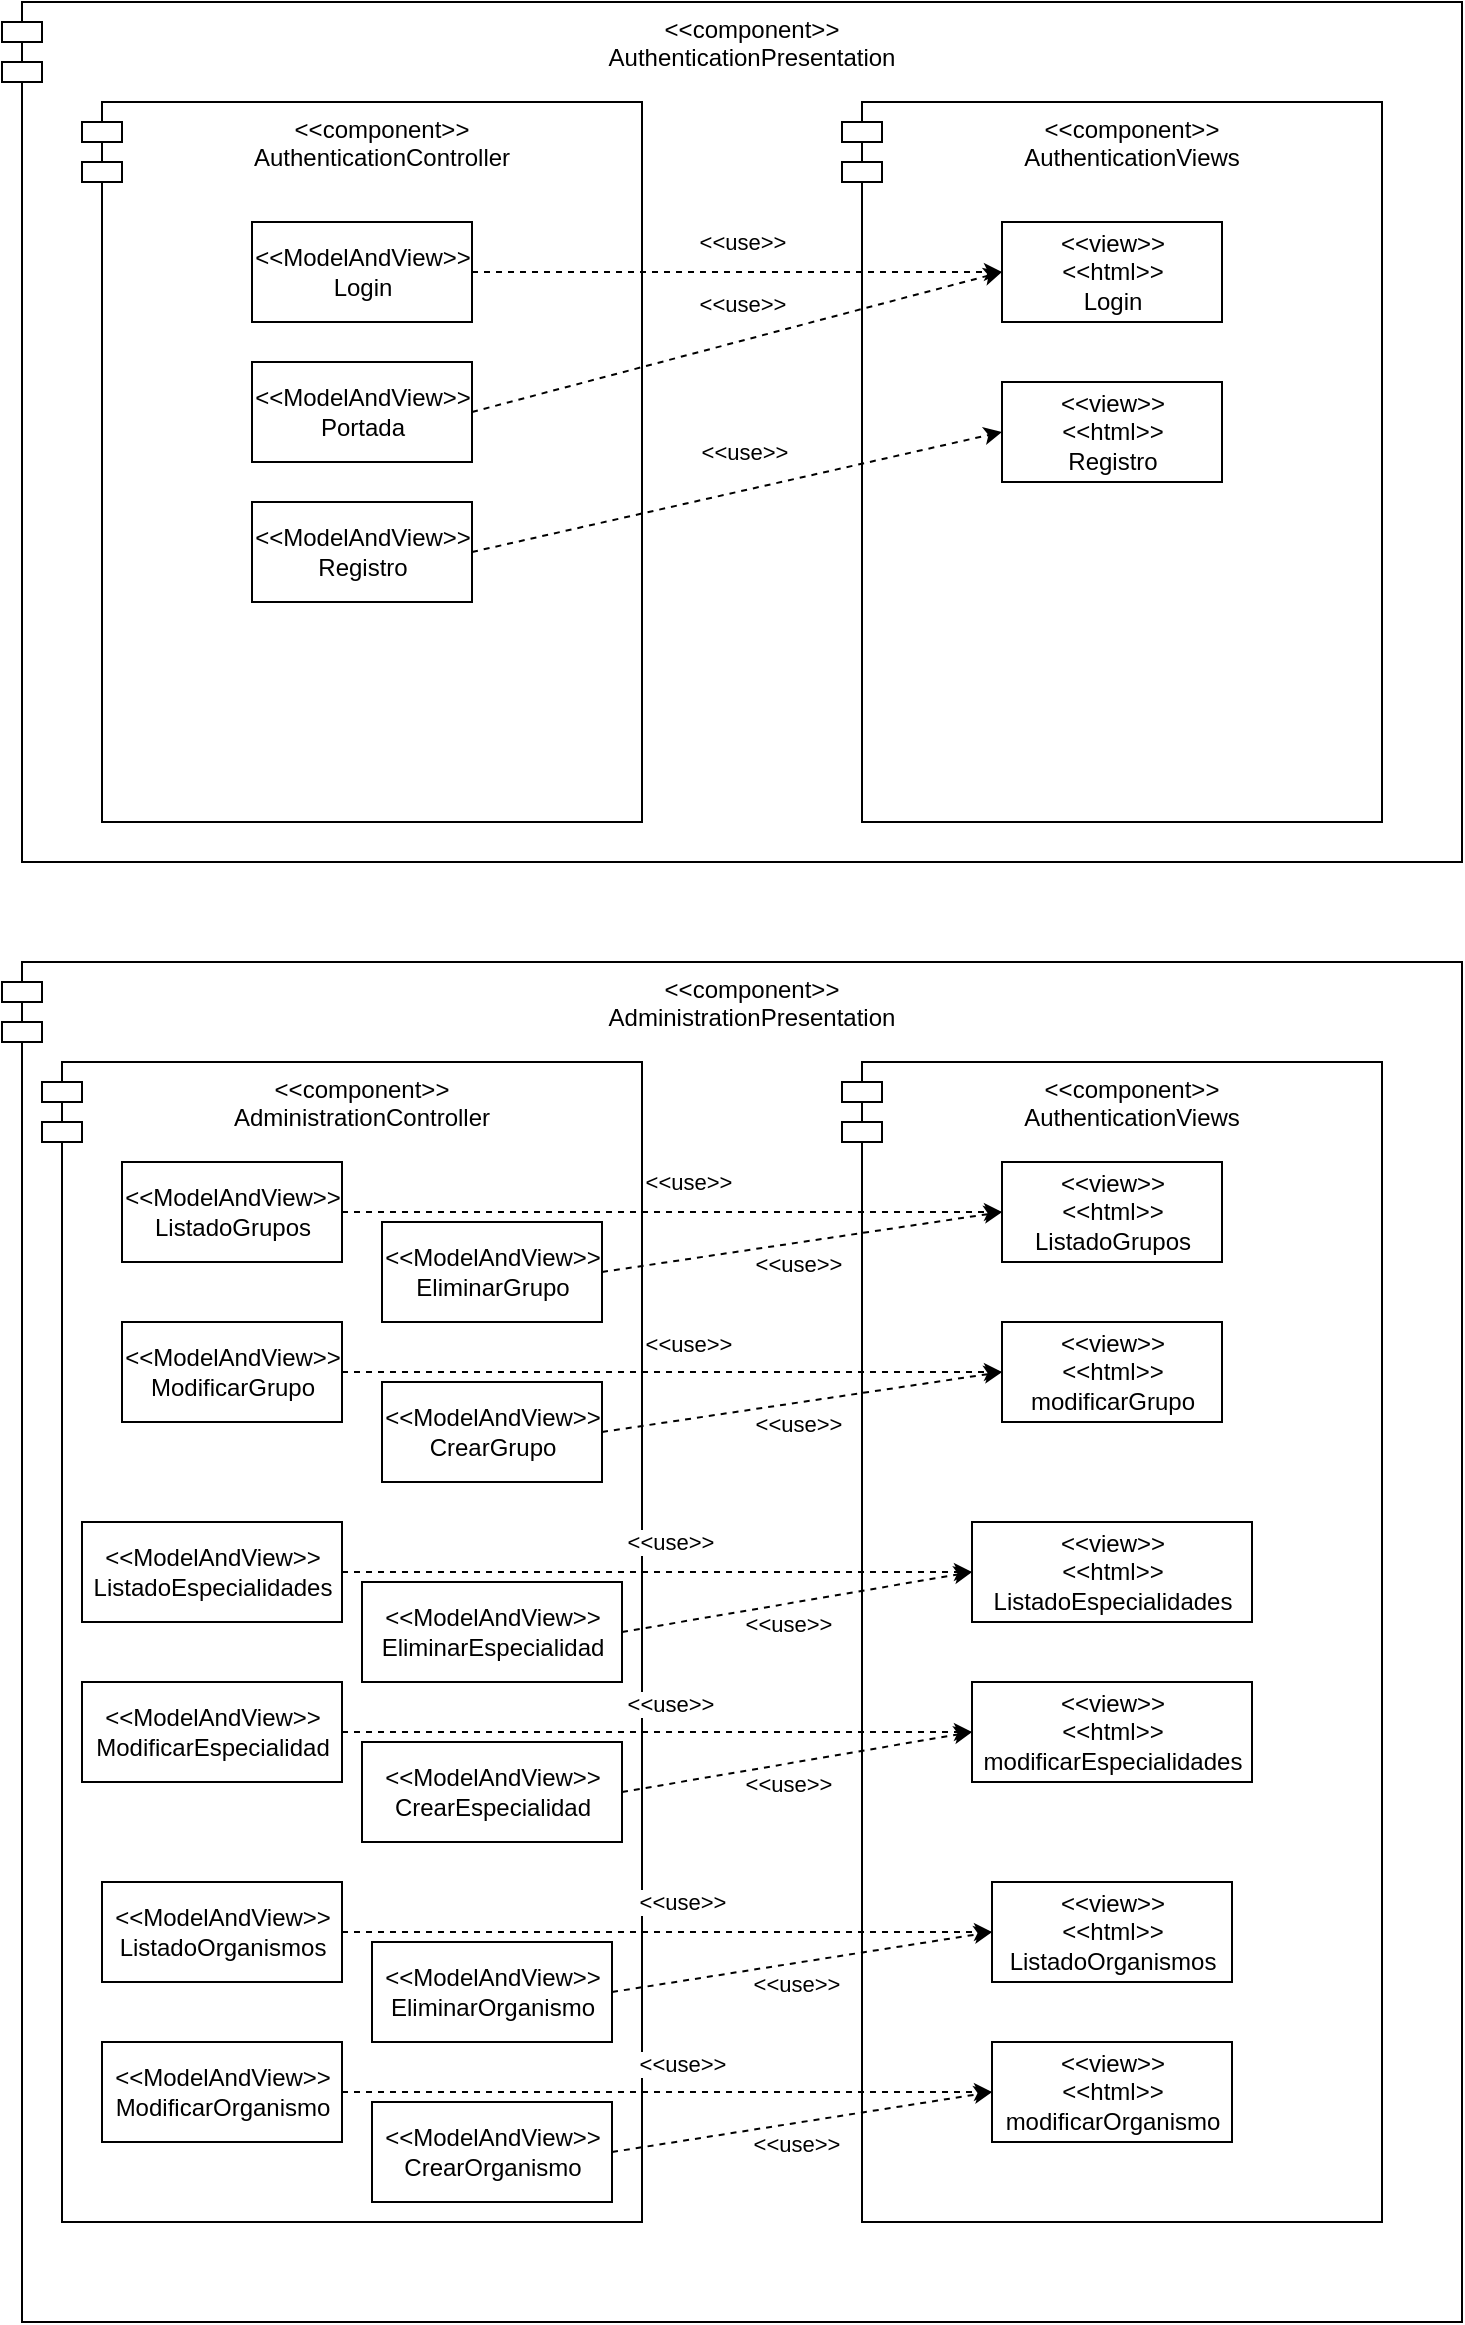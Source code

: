 <mxfile version="17.1.2" type="github">
  <diagram id="AxkOQcfwC_eE_syWc4v8" name="Page-1">
    <mxGraphModel dx="1422" dy="752" grid="1" gridSize="10" guides="1" tooltips="1" connect="1" arrows="1" fold="1" page="1" pageScale="1" pageWidth="827" pageHeight="1169" math="0" shadow="0">
      <root>
        <mxCell id="0" />
        <mxCell id="1" parent="0" />
        <mxCell id="vNdeVi5ogd6aJ1DIu0Zj-1" value="&lt;&lt;component&gt;&gt;&#xa;AuthenticationPresentation" style="shape=module;align=left;spacingLeft=20;align=center;verticalAlign=top;" parent="1" vertex="1">
          <mxGeometry x="30" y="40" width="730" height="430" as="geometry" />
        </mxCell>
        <mxCell id="vNdeVi5ogd6aJ1DIu0Zj-2" value="&lt;&lt;component&gt;&gt;&#xa;AuthenticationController" style="shape=module;align=left;spacingLeft=20;align=center;verticalAlign=top;" parent="1" vertex="1">
          <mxGeometry x="70" y="90" width="280" height="360" as="geometry" />
        </mxCell>
        <mxCell id="vNdeVi5ogd6aJ1DIu0Zj-3" value="&lt;&lt;component&gt;&gt;&#xa;AuthenticationViews" style="shape=module;align=left;spacingLeft=20;align=center;verticalAlign=top;" parent="1" vertex="1">
          <mxGeometry x="450" y="90" width="270" height="360" as="geometry" />
        </mxCell>
        <mxCell id="vNdeVi5ogd6aJ1DIu0Zj-4" value="&amp;lt;&amp;lt;view&amp;gt;&amp;gt;&lt;br&gt;&amp;lt;&amp;lt;html&amp;gt;&amp;gt;&lt;br&gt;Login" style="html=1;" parent="1" vertex="1">
          <mxGeometry x="530" y="150" width="110" height="50" as="geometry" />
        </mxCell>
        <mxCell id="vNdeVi5ogd6aJ1DIu0Zj-5" value="&amp;lt;&amp;lt;view&amp;gt;&amp;gt;&lt;br&gt;&amp;lt;&amp;lt;html&amp;gt;&amp;gt;&lt;br&gt;Registro" style="html=1;" parent="1" vertex="1">
          <mxGeometry x="530" y="230" width="110" height="50" as="geometry" />
        </mxCell>
        <mxCell id="vNdeVi5ogd6aJ1DIu0Zj-6" value="&amp;lt;&amp;lt;ModelAndView&amp;gt;&amp;gt;&lt;br&gt;Login" style="html=1;" parent="1" vertex="1">
          <mxGeometry x="155" y="150" width="110" height="50" as="geometry" />
        </mxCell>
        <mxCell id="vNdeVi5ogd6aJ1DIu0Zj-7" value="&amp;lt;&amp;lt;ModelAndView&amp;gt;&amp;gt;&lt;br&gt;Portada" style="html=1;" parent="1" vertex="1">
          <mxGeometry x="155" y="220" width="110" height="50" as="geometry" />
        </mxCell>
        <mxCell id="vNdeVi5ogd6aJ1DIu0Zj-8" value="&amp;lt;&amp;lt;ModelAndView&amp;gt;&amp;gt;&lt;br&gt;Registro" style="html=1;" parent="1" vertex="1">
          <mxGeometry x="155" y="290" width="110" height="50" as="geometry" />
        </mxCell>
        <mxCell id="vNdeVi5ogd6aJ1DIu0Zj-10" value="" style="endArrow=classic;html=1;rounded=0;exitX=1;exitY=0.5;exitDx=0;exitDy=0;entryX=0;entryY=0.5;entryDx=0;entryDy=0;dashed=1;" parent="1" source="vNdeVi5ogd6aJ1DIu0Zj-6" target="vNdeVi5ogd6aJ1DIu0Zj-4" edge="1">
          <mxGeometry width="50" height="50" relative="1" as="geometry">
            <mxPoint x="390" y="290" as="sourcePoint" />
            <mxPoint x="440" y="240" as="targetPoint" />
          </mxGeometry>
        </mxCell>
        <mxCell id="vNdeVi5ogd6aJ1DIu0Zj-11" value="&amp;lt;&amp;lt;use&amp;gt;&amp;gt;" style="edgeLabel;html=1;align=center;verticalAlign=middle;resizable=0;points=[];" parent="vNdeVi5ogd6aJ1DIu0Zj-10" vertex="1" connectable="0">
          <mxGeometry x="0.162" y="-1" relative="1" as="geometry">
            <mxPoint x="-19" y="-16" as="offset" />
          </mxGeometry>
        </mxCell>
        <mxCell id="vNdeVi5ogd6aJ1DIu0Zj-14" value="" style="endArrow=classic;html=1;rounded=0;exitX=1;exitY=0.5;exitDx=0;exitDy=0;entryX=0;entryY=0.5;entryDx=0;entryDy=0;dashed=1;" parent="1" source="vNdeVi5ogd6aJ1DIu0Zj-7" target="vNdeVi5ogd6aJ1DIu0Zj-4" edge="1">
          <mxGeometry width="50" height="50" relative="1" as="geometry">
            <mxPoint x="275" y="185" as="sourcePoint" />
            <mxPoint x="540" y="185" as="targetPoint" />
          </mxGeometry>
        </mxCell>
        <mxCell id="vNdeVi5ogd6aJ1DIu0Zj-15" value="&amp;lt;&amp;lt;use&amp;gt;&amp;gt;" style="edgeLabel;html=1;align=center;verticalAlign=middle;resizable=0;points=[];" parent="vNdeVi5ogd6aJ1DIu0Zj-14" vertex="1" connectable="0">
          <mxGeometry x="0.162" y="-1" relative="1" as="geometry">
            <mxPoint x="-19" y="-15" as="offset" />
          </mxGeometry>
        </mxCell>
        <mxCell id="vNdeVi5ogd6aJ1DIu0Zj-16" value="" style="endArrow=classic;html=1;rounded=0;exitX=1;exitY=0.5;exitDx=0;exitDy=0;entryX=0;entryY=0.5;entryDx=0;entryDy=0;dashed=1;" parent="1" source="vNdeVi5ogd6aJ1DIu0Zj-8" target="vNdeVi5ogd6aJ1DIu0Zj-5" edge="1">
          <mxGeometry width="50" height="50" relative="1" as="geometry">
            <mxPoint x="275" y="185" as="sourcePoint" />
            <mxPoint x="540" y="185" as="targetPoint" />
          </mxGeometry>
        </mxCell>
        <mxCell id="vNdeVi5ogd6aJ1DIu0Zj-17" value="&amp;lt;&amp;lt;use&amp;gt;&amp;gt;" style="edgeLabel;html=1;align=center;verticalAlign=middle;resizable=0;points=[];" parent="vNdeVi5ogd6aJ1DIu0Zj-16" vertex="1" connectable="0">
          <mxGeometry x="0.162" y="-1" relative="1" as="geometry">
            <mxPoint x="-19" y="-16" as="offset" />
          </mxGeometry>
        </mxCell>
        <mxCell id="QQFFvae5NlyF0eOOkwyp-1" value="&lt;&lt;component&gt;&gt;&#xa;AdministrationPresentation" style="shape=module;align=left;spacingLeft=20;align=center;verticalAlign=top;" vertex="1" parent="1">
          <mxGeometry x="30" y="520" width="730" height="680" as="geometry" />
        </mxCell>
        <mxCell id="QQFFvae5NlyF0eOOkwyp-2" value="&lt;&lt;component&gt;&gt;&#xa;AdministrationController" style="shape=module;align=left;spacingLeft=20;align=center;verticalAlign=top;" vertex="1" parent="1">
          <mxGeometry x="50" y="570" width="300" height="580" as="geometry" />
        </mxCell>
        <mxCell id="QQFFvae5NlyF0eOOkwyp-3" value="&lt;&lt;component&gt;&gt;&#xa;AuthenticationViews" style="shape=module;align=left;spacingLeft=20;align=center;verticalAlign=top;" vertex="1" parent="1">
          <mxGeometry x="450" y="570" width="270" height="580" as="geometry" />
        </mxCell>
        <mxCell id="QQFFvae5NlyF0eOOkwyp-4" value="&amp;lt;&amp;lt;view&amp;gt;&amp;gt;&lt;br&gt;&amp;lt;&amp;lt;html&amp;gt;&amp;gt;&lt;br&gt;ListadoGrupos" style="html=1;" vertex="1" parent="1">
          <mxGeometry x="530" y="620" width="110" height="50" as="geometry" />
        </mxCell>
        <mxCell id="QQFFvae5NlyF0eOOkwyp-5" value="&amp;lt;&amp;lt;view&amp;gt;&amp;gt;&lt;br&gt;&lt;div&gt;&amp;lt;&amp;lt;html&amp;gt;&amp;gt;&lt;/div&gt;&lt;div&gt;modificarGrupo&lt;br&gt;&lt;/div&gt;" style="html=1;" vertex="1" parent="1">
          <mxGeometry x="530" y="700" width="110" height="50" as="geometry" />
        </mxCell>
        <mxCell id="QQFFvae5NlyF0eOOkwyp-6" value="&lt;div&gt;&amp;lt;&amp;lt;ModelAndView&amp;gt;&amp;gt;&lt;/div&gt;&lt;div&gt;ListadoGrupos&lt;br&gt;&lt;/div&gt;" style="html=1;" vertex="1" parent="1">
          <mxGeometry x="90" y="620" width="110" height="50" as="geometry" />
        </mxCell>
        <mxCell id="QQFFvae5NlyF0eOOkwyp-7" value="&amp;lt;&amp;lt;ModelAndView&amp;gt;&amp;gt;&lt;br&gt;ModificarGrupo" style="html=1;" vertex="1" parent="1">
          <mxGeometry x="90" y="700" width="110" height="50" as="geometry" />
        </mxCell>
        <mxCell id="QQFFvae5NlyF0eOOkwyp-8" value="&amp;lt;&amp;lt;ModelAndView&amp;gt;&amp;gt;&lt;br&gt;EliminarGrupo" style="html=1;" vertex="1" parent="1">
          <mxGeometry x="220" y="650" width="110" height="50" as="geometry" />
        </mxCell>
        <mxCell id="QQFFvae5NlyF0eOOkwyp-9" value="" style="endArrow=classic;html=1;rounded=0;exitX=1;exitY=0.5;exitDx=0;exitDy=0;entryX=0;entryY=0.5;entryDx=0;entryDy=0;dashed=1;" edge="1" parent="1" source="QQFFvae5NlyF0eOOkwyp-6" target="QQFFvae5NlyF0eOOkwyp-4">
          <mxGeometry width="50" height="50" relative="1" as="geometry">
            <mxPoint x="390" y="770" as="sourcePoint" />
            <mxPoint x="440" y="720" as="targetPoint" />
          </mxGeometry>
        </mxCell>
        <mxCell id="QQFFvae5NlyF0eOOkwyp-10" value="&amp;lt;&amp;lt;use&amp;gt;&amp;gt;" style="edgeLabel;html=1;align=center;verticalAlign=middle;resizable=0;points=[];" vertex="1" connectable="0" parent="QQFFvae5NlyF0eOOkwyp-9">
          <mxGeometry x="0.162" y="-1" relative="1" as="geometry">
            <mxPoint x="-19" y="-16" as="offset" />
          </mxGeometry>
        </mxCell>
        <mxCell id="QQFFvae5NlyF0eOOkwyp-11" value="" style="endArrow=classic;html=1;rounded=0;exitX=1;exitY=0.5;exitDx=0;exitDy=0;entryX=0;entryY=0.5;entryDx=0;entryDy=0;dashed=1;" edge="1" parent="1" source="QQFFvae5NlyF0eOOkwyp-7" target="QQFFvae5NlyF0eOOkwyp-5">
          <mxGeometry width="50" height="50" relative="1" as="geometry">
            <mxPoint x="275" y="665" as="sourcePoint" />
            <mxPoint x="540" y="665" as="targetPoint" />
          </mxGeometry>
        </mxCell>
        <mxCell id="QQFFvae5NlyF0eOOkwyp-12" value="&amp;lt;&amp;lt;use&amp;gt;&amp;gt;" style="edgeLabel;html=1;align=center;verticalAlign=middle;resizable=0;points=[];" vertex="1" connectable="0" parent="QQFFvae5NlyF0eOOkwyp-11">
          <mxGeometry x="0.162" y="-1" relative="1" as="geometry">
            <mxPoint x="-19" y="-15" as="offset" />
          </mxGeometry>
        </mxCell>
        <mxCell id="QQFFvae5NlyF0eOOkwyp-13" value="" style="endArrow=classic;html=1;rounded=0;exitX=1;exitY=0.5;exitDx=0;exitDy=0;entryX=0;entryY=0.5;entryDx=0;entryDy=0;dashed=1;" edge="1" parent="1" source="QQFFvae5NlyF0eOOkwyp-15" target="QQFFvae5NlyF0eOOkwyp-5">
          <mxGeometry width="50" height="50" relative="1" as="geometry">
            <mxPoint x="275" y="665" as="sourcePoint" />
            <mxPoint x="540" y="665" as="targetPoint" />
          </mxGeometry>
        </mxCell>
        <mxCell id="QQFFvae5NlyF0eOOkwyp-14" value="&amp;lt;&amp;lt;use&amp;gt;&amp;gt;" style="edgeLabel;html=1;align=center;verticalAlign=middle;resizable=0;points=[];" vertex="1" connectable="0" parent="QQFFvae5NlyF0eOOkwyp-13">
          <mxGeometry x="0.162" y="-1" relative="1" as="geometry">
            <mxPoint x="-19" y="12" as="offset" />
          </mxGeometry>
        </mxCell>
        <mxCell id="QQFFvae5NlyF0eOOkwyp-15" value="&amp;lt;&amp;lt;ModelAndView&amp;gt;&amp;gt;&lt;br&gt;CrearGrupo" style="html=1;" vertex="1" parent="1">
          <mxGeometry x="220" y="730" width="110" height="50" as="geometry" />
        </mxCell>
        <mxCell id="QQFFvae5NlyF0eOOkwyp-16" value="" style="endArrow=classic;html=1;rounded=0;exitX=1;exitY=0.5;exitDx=0;exitDy=0;entryX=0;entryY=0.5;entryDx=0;entryDy=0;dashed=1;" edge="1" parent="1" source="QQFFvae5NlyF0eOOkwyp-8" target="QQFFvae5NlyF0eOOkwyp-4">
          <mxGeometry width="50" height="50" relative="1" as="geometry">
            <mxPoint x="275" y="665" as="sourcePoint" />
            <mxPoint x="540" y="665" as="targetPoint" />
          </mxGeometry>
        </mxCell>
        <mxCell id="QQFFvae5NlyF0eOOkwyp-17" value="&amp;lt;&amp;lt;use&amp;gt;&amp;gt;" style="edgeLabel;html=1;align=center;verticalAlign=middle;resizable=0;points=[];" vertex="1" connectable="0" parent="QQFFvae5NlyF0eOOkwyp-16">
          <mxGeometry x="0.162" y="-1" relative="1" as="geometry">
            <mxPoint x="-19" y="12" as="offset" />
          </mxGeometry>
        </mxCell>
        <mxCell id="QQFFvae5NlyF0eOOkwyp-18" value="&amp;lt;&amp;lt;view&amp;gt;&amp;gt;&lt;br&gt;&amp;lt;&amp;lt;html&amp;gt;&amp;gt;&lt;br&gt;ListadoEspecialidades" style="html=1;" vertex="1" parent="1">
          <mxGeometry x="515" y="800" width="140" height="50" as="geometry" />
        </mxCell>
        <mxCell id="QQFFvae5NlyF0eOOkwyp-19" value="&amp;lt;&amp;lt;view&amp;gt;&amp;gt;&lt;br&gt;&lt;div&gt;&amp;lt;&amp;lt;html&amp;gt;&amp;gt;&lt;/div&gt;&lt;div&gt;modificarEspecialidades&lt;/div&gt;" style="html=1;" vertex="1" parent="1">
          <mxGeometry x="515" y="880" width="140" height="50" as="geometry" />
        </mxCell>
        <mxCell id="QQFFvae5NlyF0eOOkwyp-20" value="&lt;div&gt;&amp;lt;&amp;lt;ModelAndView&amp;gt;&amp;gt;&lt;/div&gt;&lt;div&gt;ListadoEspecialidades&lt;br&gt;&lt;/div&gt;" style="html=1;" vertex="1" parent="1">
          <mxGeometry x="70" y="800" width="130" height="50" as="geometry" />
        </mxCell>
        <mxCell id="QQFFvae5NlyF0eOOkwyp-21" value="&amp;lt;&amp;lt;ModelAndView&amp;gt;&amp;gt;&lt;br&gt;ModificarEspecialidad" style="html=1;" vertex="1" parent="1">
          <mxGeometry x="70" y="880" width="130" height="50" as="geometry" />
        </mxCell>
        <mxCell id="QQFFvae5NlyF0eOOkwyp-22" value="&amp;lt;&amp;lt;ModelAndView&amp;gt;&amp;gt;&lt;br&gt;EliminarEspecialidad" style="html=1;" vertex="1" parent="1">
          <mxGeometry x="210" y="830" width="130" height="50" as="geometry" />
        </mxCell>
        <mxCell id="QQFFvae5NlyF0eOOkwyp-23" value="" style="endArrow=classic;html=1;rounded=0;exitX=1;exitY=0.5;exitDx=0;exitDy=0;entryX=0;entryY=0.5;entryDx=0;entryDy=0;dashed=1;" edge="1" parent="1" source="QQFFvae5NlyF0eOOkwyp-20" target="QQFFvae5NlyF0eOOkwyp-18">
          <mxGeometry width="50" height="50" relative="1" as="geometry">
            <mxPoint x="390" y="950" as="sourcePoint" />
            <mxPoint x="440" y="900" as="targetPoint" />
          </mxGeometry>
        </mxCell>
        <mxCell id="QQFFvae5NlyF0eOOkwyp-24" value="&amp;lt;&amp;lt;use&amp;gt;&amp;gt;" style="edgeLabel;html=1;align=center;verticalAlign=middle;resizable=0;points=[];" vertex="1" connectable="0" parent="QQFFvae5NlyF0eOOkwyp-23">
          <mxGeometry x="0.162" y="-1" relative="1" as="geometry">
            <mxPoint x="-19" y="-16" as="offset" />
          </mxGeometry>
        </mxCell>
        <mxCell id="QQFFvae5NlyF0eOOkwyp-25" value="" style="endArrow=classic;html=1;rounded=0;exitX=1;exitY=0.5;exitDx=0;exitDy=0;entryX=0;entryY=0.5;entryDx=0;entryDy=0;dashed=1;" edge="1" parent="1" source="QQFFvae5NlyF0eOOkwyp-21" target="QQFFvae5NlyF0eOOkwyp-19">
          <mxGeometry width="50" height="50" relative="1" as="geometry">
            <mxPoint x="275" y="845" as="sourcePoint" />
            <mxPoint x="540" y="845" as="targetPoint" />
          </mxGeometry>
        </mxCell>
        <mxCell id="QQFFvae5NlyF0eOOkwyp-26" value="&amp;lt;&amp;lt;use&amp;gt;&amp;gt;" style="edgeLabel;html=1;align=center;verticalAlign=middle;resizable=0;points=[];" vertex="1" connectable="0" parent="QQFFvae5NlyF0eOOkwyp-25">
          <mxGeometry x="0.162" y="-1" relative="1" as="geometry">
            <mxPoint x="-19" y="-15" as="offset" />
          </mxGeometry>
        </mxCell>
        <mxCell id="QQFFvae5NlyF0eOOkwyp-27" value="" style="endArrow=classic;html=1;rounded=0;exitX=1;exitY=0.5;exitDx=0;exitDy=0;entryX=0;entryY=0.5;entryDx=0;entryDy=0;dashed=1;" edge="1" parent="1" source="QQFFvae5NlyF0eOOkwyp-29" target="QQFFvae5NlyF0eOOkwyp-19">
          <mxGeometry width="50" height="50" relative="1" as="geometry">
            <mxPoint x="275" y="845" as="sourcePoint" />
            <mxPoint x="540" y="845" as="targetPoint" />
          </mxGeometry>
        </mxCell>
        <mxCell id="QQFFvae5NlyF0eOOkwyp-28" value="&amp;lt;&amp;lt;use&amp;gt;&amp;gt;" style="edgeLabel;html=1;align=center;verticalAlign=middle;resizable=0;points=[];" vertex="1" connectable="0" parent="QQFFvae5NlyF0eOOkwyp-27">
          <mxGeometry x="0.162" y="-1" relative="1" as="geometry">
            <mxPoint x="-19" y="12" as="offset" />
          </mxGeometry>
        </mxCell>
        <mxCell id="QQFFvae5NlyF0eOOkwyp-29" value="&amp;lt;&amp;lt;ModelAndView&amp;gt;&amp;gt;&lt;br&gt;CrearEspecialidad" style="html=1;" vertex="1" parent="1">
          <mxGeometry x="210" y="910" width="130" height="50" as="geometry" />
        </mxCell>
        <mxCell id="QQFFvae5NlyF0eOOkwyp-30" value="" style="endArrow=classic;html=1;rounded=0;exitX=1;exitY=0.5;exitDx=0;exitDy=0;entryX=0;entryY=0.5;entryDx=0;entryDy=0;dashed=1;" edge="1" parent="1" source="QQFFvae5NlyF0eOOkwyp-22" target="QQFFvae5NlyF0eOOkwyp-18">
          <mxGeometry width="50" height="50" relative="1" as="geometry">
            <mxPoint x="275" y="845" as="sourcePoint" />
            <mxPoint x="540" y="845" as="targetPoint" />
          </mxGeometry>
        </mxCell>
        <mxCell id="QQFFvae5NlyF0eOOkwyp-31" value="&amp;lt;&amp;lt;use&amp;gt;&amp;gt;" style="edgeLabel;html=1;align=center;verticalAlign=middle;resizable=0;points=[];" vertex="1" connectable="0" parent="QQFFvae5NlyF0eOOkwyp-30">
          <mxGeometry x="0.162" y="-1" relative="1" as="geometry">
            <mxPoint x="-19" y="12" as="offset" />
          </mxGeometry>
        </mxCell>
        <mxCell id="QQFFvae5NlyF0eOOkwyp-32" value="&amp;lt;&amp;lt;view&amp;gt;&amp;gt;&lt;br&gt;&amp;lt;&amp;lt;html&amp;gt;&amp;gt;&lt;br&gt;ListadoOrganismos" style="html=1;" vertex="1" parent="1">
          <mxGeometry x="525" y="980" width="120" height="50" as="geometry" />
        </mxCell>
        <mxCell id="QQFFvae5NlyF0eOOkwyp-33" value="&amp;lt;&amp;lt;view&amp;gt;&amp;gt;&lt;br&gt;&lt;div&gt;&amp;lt;&amp;lt;html&amp;gt;&amp;gt;&lt;/div&gt;&lt;div&gt;modificarOrganismo&lt;/div&gt;" style="html=1;" vertex="1" parent="1">
          <mxGeometry x="525" y="1060" width="120" height="50" as="geometry" />
        </mxCell>
        <mxCell id="QQFFvae5NlyF0eOOkwyp-34" value="&lt;div&gt;&amp;lt;&amp;lt;ModelAndView&amp;gt;&amp;gt;&lt;/div&gt;&lt;div&gt;ListadoOrganismos&lt;br&gt;&lt;/div&gt;" style="html=1;" vertex="1" parent="1">
          <mxGeometry x="80" y="980" width="120" height="50" as="geometry" />
        </mxCell>
        <mxCell id="QQFFvae5NlyF0eOOkwyp-35" value="&amp;lt;&amp;lt;ModelAndView&amp;gt;&amp;gt;&lt;br&gt;ModificarOrganismo" style="html=1;" vertex="1" parent="1">
          <mxGeometry x="80" y="1060" width="120" height="50" as="geometry" />
        </mxCell>
        <mxCell id="QQFFvae5NlyF0eOOkwyp-36" value="&amp;lt;&amp;lt;ModelAndView&amp;gt;&amp;gt;&lt;br&gt;EliminarOrganismo" style="html=1;" vertex="1" parent="1">
          <mxGeometry x="215" y="1010" width="120" height="50" as="geometry" />
        </mxCell>
        <mxCell id="QQFFvae5NlyF0eOOkwyp-37" value="" style="endArrow=classic;html=1;rounded=0;exitX=1;exitY=0.5;exitDx=0;exitDy=0;entryX=0;entryY=0.5;entryDx=0;entryDy=0;dashed=1;" edge="1" parent="1" source="QQFFvae5NlyF0eOOkwyp-34" target="QQFFvae5NlyF0eOOkwyp-32">
          <mxGeometry width="50" height="50" relative="1" as="geometry">
            <mxPoint x="390" y="1130" as="sourcePoint" />
            <mxPoint x="440" y="1080" as="targetPoint" />
          </mxGeometry>
        </mxCell>
        <mxCell id="QQFFvae5NlyF0eOOkwyp-38" value="&amp;lt;&amp;lt;use&amp;gt;&amp;gt;" style="edgeLabel;html=1;align=center;verticalAlign=middle;resizable=0;points=[];" vertex="1" connectable="0" parent="QQFFvae5NlyF0eOOkwyp-37">
          <mxGeometry x="0.162" y="-1" relative="1" as="geometry">
            <mxPoint x="-19" y="-16" as="offset" />
          </mxGeometry>
        </mxCell>
        <mxCell id="QQFFvae5NlyF0eOOkwyp-39" value="" style="endArrow=classic;html=1;rounded=0;exitX=1;exitY=0.5;exitDx=0;exitDy=0;entryX=0;entryY=0.5;entryDx=0;entryDy=0;dashed=1;" edge="1" parent="1" source="QQFFvae5NlyF0eOOkwyp-35" target="QQFFvae5NlyF0eOOkwyp-33">
          <mxGeometry width="50" height="50" relative="1" as="geometry">
            <mxPoint x="275" y="1025" as="sourcePoint" />
            <mxPoint x="540" y="1025" as="targetPoint" />
          </mxGeometry>
        </mxCell>
        <mxCell id="QQFFvae5NlyF0eOOkwyp-40" value="&amp;lt;&amp;lt;use&amp;gt;&amp;gt;" style="edgeLabel;html=1;align=center;verticalAlign=middle;resizable=0;points=[];" vertex="1" connectable="0" parent="QQFFvae5NlyF0eOOkwyp-39">
          <mxGeometry x="0.162" y="-1" relative="1" as="geometry">
            <mxPoint x="-19" y="-15" as="offset" />
          </mxGeometry>
        </mxCell>
        <mxCell id="QQFFvae5NlyF0eOOkwyp-41" value="" style="endArrow=classic;html=1;rounded=0;exitX=1;exitY=0.5;exitDx=0;exitDy=0;entryX=0;entryY=0.5;entryDx=0;entryDy=0;dashed=1;" edge="1" parent="1" source="QQFFvae5NlyF0eOOkwyp-43" target="QQFFvae5NlyF0eOOkwyp-33">
          <mxGeometry width="50" height="50" relative="1" as="geometry">
            <mxPoint x="275" y="1025" as="sourcePoint" />
            <mxPoint x="540" y="1025" as="targetPoint" />
          </mxGeometry>
        </mxCell>
        <mxCell id="QQFFvae5NlyF0eOOkwyp-42" value="&amp;lt;&amp;lt;use&amp;gt;&amp;gt;" style="edgeLabel;html=1;align=center;verticalAlign=middle;resizable=0;points=[];" vertex="1" connectable="0" parent="QQFFvae5NlyF0eOOkwyp-41">
          <mxGeometry x="0.162" y="-1" relative="1" as="geometry">
            <mxPoint x="-19" y="12" as="offset" />
          </mxGeometry>
        </mxCell>
        <mxCell id="QQFFvae5NlyF0eOOkwyp-43" value="&amp;lt;&amp;lt;ModelAndView&amp;gt;&amp;gt;&lt;br&gt;CrearOrganismo" style="html=1;" vertex="1" parent="1">
          <mxGeometry x="215" y="1090" width="120" height="50" as="geometry" />
        </mxCell>
        <mxCell id="QQFFvae5NlyF0eOOkwyp-44" value="" style="endArrow=classic;html=1;rounded=0;exitX=1;exitY=0.5;exitDx=0;exitDy=0;entryX=0;entryY=0.5;entryDx=0;entryDy=0;dashed=1;" edge="1" parent="1" source="QQFFvae5NlyF0eOOkwyp-36" target="QQFFvae5NlyF0eOOkwyp-32">
          <mxGeometry width="50" height="50" relative="1" as="geometry">
            <mxPoint x="275" y="1025" as="sourcePoint" />
            <mxPoint x="540" y="1025" as="targetPoint" />
          </mxGeometry>
        </mxCell>
        <mxCell id="QQFFvae5NlyF0eOOkwyp-45" value="&amp;lt;&amp;lt;use&amp;gt;&amp;gt;" style="edgeLabel;html=1;align=center;verticalAlign=middle;resizable=0;points=[];" vertex="1" connectable="0" parent="QQFFvae5NlyF0eOOkwyp-44">
          <mxGeometry x="0.162" y="-1" relative="1" as="geometry">
            <mxPoint x="-19" y="12" as="offset" />
          </mxGeometry>
        </mxCell>
      </root>
    </mxGraphModel>
  </diagram>
</mxfile>

